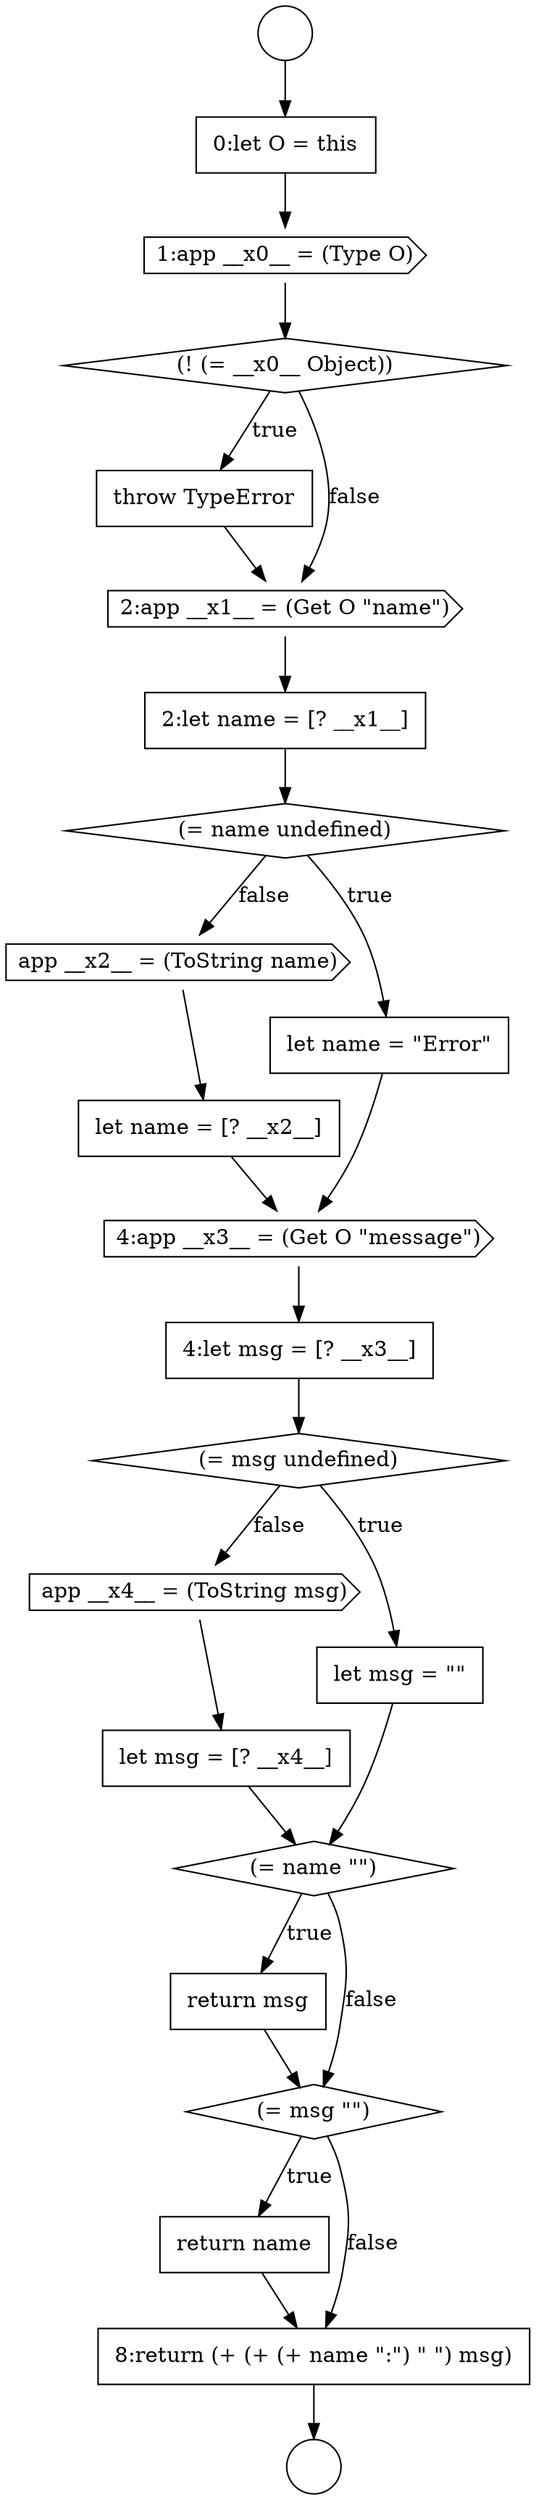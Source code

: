 digraph {
  node11235 [shape=diamond, label=<<font color="black">(= msg undefined)</font>> color="black" fillcolor="white" style=filled]
  node11224 [shape=cds, label=<<font color="black">1:app __x0__ = (Type O)</font>> color="black" fillcolor="white" style=filled]
  node11239 [shape=diamond, label=<<font color="black">(= name &quot;&quot;)</font>> color="black" fillcolor="white" style=filled]
  node11228 [shape=none, margin=0, label=<<font color="black">
    <table border="0" cellborder="1" cellspacing="0" cellpadding="10">
      <tr><td align="left">2:let name = [? __x1__]</td></tr>
    </table>
  </font>> color="black" fillcolor="white" style=filled]
  node11232 [shape=none, margin=0, label=<<font color="black">
    <table border="0" cellborder="1" cellspacing="0" cellpadding="10">
      <tr><td align="left">let name = [? __x2__]</td></tr>
    </table>
  </font>> color="black" fillcolor="white" style=filled]
  node11242 [shape=none, margin=0, label=<<font color="black">
    <table border="0" cellborder="1" cellspacing="0" cellpadding="10">
      <tr><td align="left">return name</td></tr>
    </table>
  </font>> color="black" fillcolor="white" style=filled]
  node11226 [shape=none, margin=0, label=<<font color="black">
    <table border="0" cellborder="1" cellspacing="0" cellpadding="10">
      <tr><td align="left">throw TypeError</td></tr>
    </table>
  </font>> color="black" fillcolor="white" style=filled]
  node11237 [shape=cds, label=<<font color="black">app __x4__ = (ToString msg)</font>> color="black" fillcolor="white" style=filled]
  node11222 [shape=circle label=" " color="black" fillcolor="white" style=filled]
  node11233 [shape=cds, label=<<font color="black">4:app __x3__ = (Get O &quot;message&quot;)</font>> color="black" fillcolor="white" style=filled]
  node11240 [shape=none, margin=0, label=<<font color="black">
    <table border="0" cellborder="1" cellspacing="0" cellpadding="10">
      <tr><td align="left">return msg</td></tr>
    </table>
  </font>> color="black" fillcolor="white" style=filled]
  node11227 [shape=cds, label=<<font color="black">2:app __x1__ = (Get O &quot;name&quot;)</font>> color="black" fillcolor="white" style=filled]
  node11231 [shape=cds, label=<<font color="black">app __x2__ = (ToString name)</font>> color="black" fillcolor="white" style=filled]
  node11236 [shape=none, margin=0, label=<<font color="black">
    <table border="0" cellborder="1" cellspacing="0" cellpadding="10">
      <tr><td align="left">let msg = &quot;&quot;</td></tr>
    </table>
  </font>> color="black" fillcolor="white" style=filled]
  node11241 [shape=diamond, label=<<font color="black">(= msg &quot;&quot;)</font>> color="black" fillcolor="white" style=filled]
  node11238 [shape=none, margin=0, label=<<font color="black">
    <table border="0" cellborder="1" cellspacing="0" cellpadding="10">
      <tr><td align="left">let msg = [? __x4__]</td></tr>
    </table>
  </font>> color="black" fillcolor="white" style=filled]
  node11223 [shape=none, margin=0, label=<<font color="black">
    <table border="0" cellborder="1" cellspacing="0" cellpadding="10">
      <tr><td align="left">0:let O = this</td></tr>
    </table>
  </font>> color="black" fillcolor="white" style=filled]
  node11234 [shape=none, margin=0, label=<<font color="black">
    <table border="0" cellborder="1" cellspacing="0" cellpadding="10">
      <tr><td align="left">4:let msg = [? __x3__]</td></tr>
    </table>
  </font>> color="black" fillcolor="white" style=filled]
  node11221 [shape=circle label=" " color="black" fillcolor="white" style=filled]
  node11229 [shape=diamond, label=<<font color="black">(= name undefined)</font>> color="black" fillcolor="white" style=filled]
  node11243 [shape=none, margin=0, label=<<font color="black">
    <table border="0" cellborder="1" cellspacing="0" cellpadding="10">
      <tr><td align="left">8:return (+ (+ (+ name &quot;:&quot;) &quot; &quot;) msg)</td></tr>
    </table>
  </font>> color="black" fillcolor="white" style=filled]
  node11230 [shape=none, margin=0, label=<<font color="black">
    <table border="0" cellborder="1" cellspacing="0" cellpadding="10">
      <tr><td align="left">let name = &quot;Error&quot;</td></tr>
    </table>
  </font>> color="black" fillcolor="white" style=filled]
  node11225 [shape=diamond, label=<<font color="black">(! (= __x0__ Object))</font>> color="black" fillcolor="white" style=filled]
  node11235 -> node11236 [label=<<font color="black">true</font>> color="black"]
  node11235 -> node11237 [label=<<font color="black">false</font>> color="black"]
  node11241 -> node11242 [label=<<font color="black">true</font>> color="black"]
  node11241 -> node11243 [label=<<font color="black">false</font>> color="black"]
  node11237 -> node11238 [ color="black"]
  node11223 -> node11224 [ color="black"]
  node11228 -> node11229 [ color="black"]
  node11234 -> node11235 [ color="black"]
  node11240 -> node11241 [ color="black"]
  node11242 -> node11243 [ color="black"]
  node11243 -> node11222 [ color="black"]
  node11232 -> node11233 [ color="black"]
  node11231 -> node11232 [ color="black"]
  node11229 -> node11230 [label=<<font color="black">true</font>> color="black"]
  node11229 -> node11231 [label=<<font color="black">false</font>> color="black"]
  node11226 -> node11227 [ color="black"]
  node11239 -> node11240 [label=<<font color="black">true</font>> color="black"]
  node11239 -> node11241 [label=<<font color="black">false</font>> color="black"]
  node11227 -> node11228 [ color="black"]
  node11233 -> node11234 [ color="black"]
  node11238 -> node11239 [ color="black"]
  node11221 -> node11223 [ color="black"]
  node11236 -> node11239 [ color="black"]
  node11224 -> node11225 [ color="black"]
  node11230 -> node11233 [ color="black"]
  node11225 -> node11226 [label=<<font color="black">true</font>> color="black"]
  node11225 -> node11227 [label=<<font color="black">false</font>> color="black"]
}
